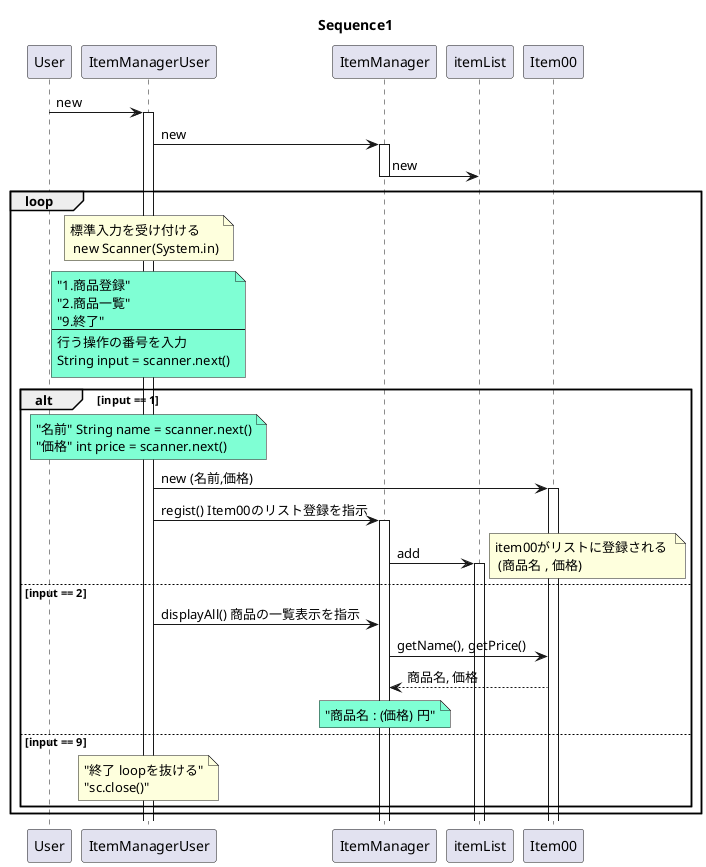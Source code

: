 @startuml
title Sequence1
participant User

User -> ItemManagerUser : new
activate ItemManagerUser

ItemManagerUser -> ItemManager : new
activate ItemManager

ItemManager -> itemList : new
deactivate ItemManager

loop

note over ItemManagerUser : 標準入力を受け付ける \n new Scanner(System.in)
note over ItemManagerUser #Aquamarine
"1.商品登録"
"2.商品一覧"
"9.終了"
---
行う操作の番号を入力
String input = scanner.next()
end note

alt input == 1

note over ItemManagerUser #Aquamarine
"名前" String name = scanner.next()
"価格" int price = scanner.next()
end note

ItemManagerUser -> Item00 : new (名前,価格)
activate Item00
ItemManagerUser -> ItemManager : regist() Item00のリスト登録を指示
activate ItemManager
ItemManager -> itemList : add
activate itemList
note right : item00がリストに登録される \n (商品名 , 価格)

else input == 2

ItemManagerUser -> ItemManager : displayAll() 商品の一覧表示を指示
ItemManager -> Item00 : getName(), getPrice()
ItemManager <-- Item00 : 商品名, 価格

note over ItemManager #Aquamarine
"商品名 : (価格) 円"
end note

else input == 9

note over ItemManagerUser
"終了 loopを抜ける"
"sc.close()"
end note

end alt

end loop

@enduml
